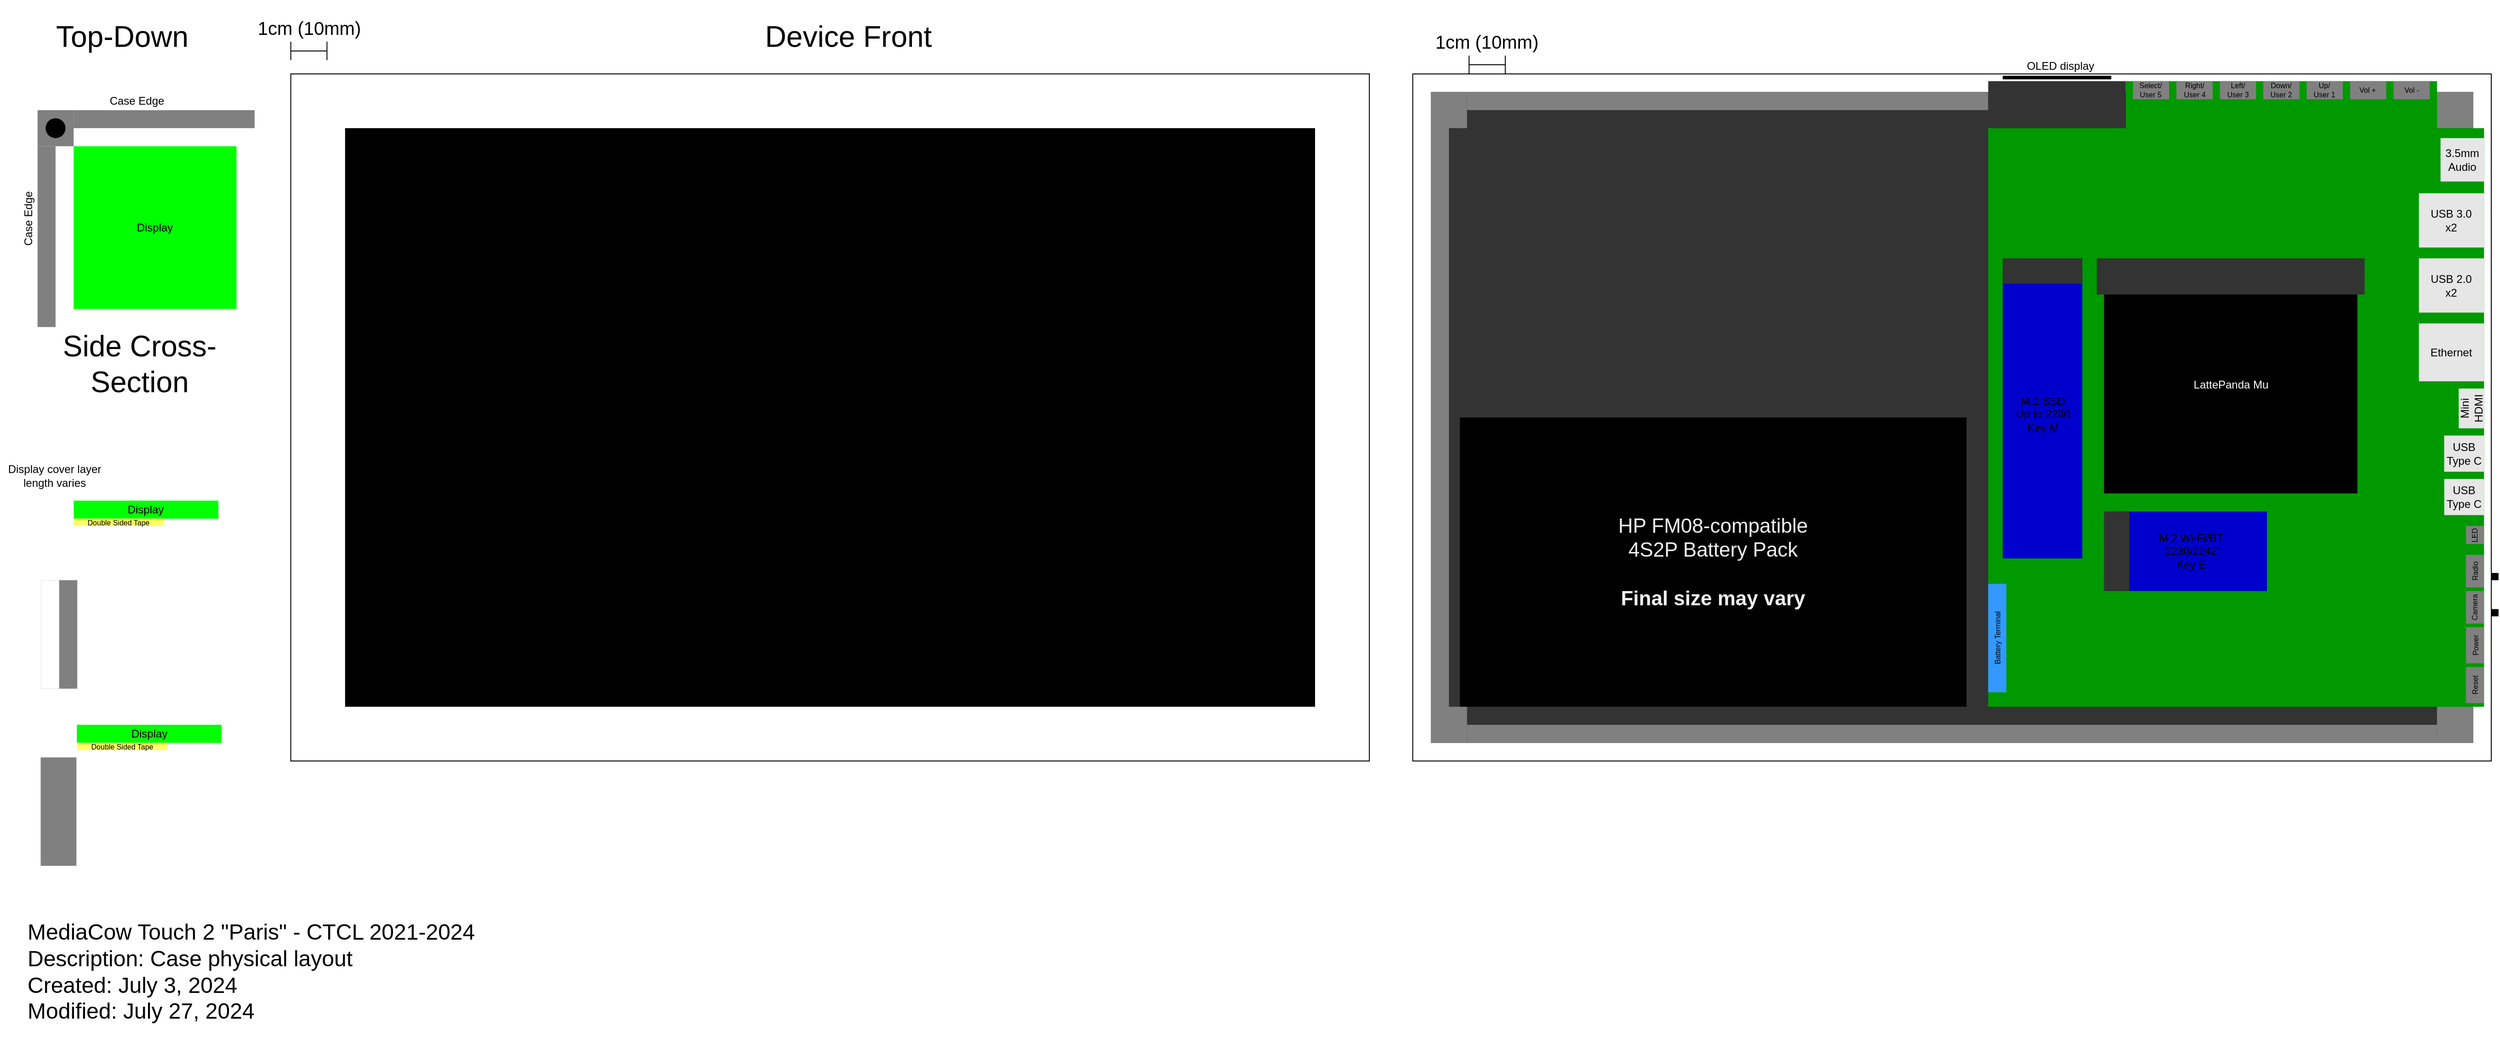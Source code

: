 <mxfile version="24.7.5">
  <diagram id="sjDEf0ka3ngV4-eLp2Dp" name="Page-1">
    <mxGraphModel dx="1366" dy="802" grid="1" gridSize="3.937" guides="1" tooltips="1" connect="1" arrows="1" fold="1" page="1" pageScale="1" pageWidth="3300" pageHeight="2339" math="0" shadow="0">
      <root>
        <mxCell id="0" />
        <mxCell id="1" parent="0" />
        <mxCell id="7w7LLnlyoQXhub0B3FJ9-29" value="" style="rounded=0;whiteSpace=wrap;html=1;fillColor=#000000;strokeColor=none;" vertex="1" parent="1">
          <mxGeometry x="2740.16" y="700.8" width="15.75" height="7.87" as="geometry" />
        </mxCell>
        <mxCell id="7w7LLnlyoQXhub0B3FJ9-9" value="" style="rounded=0;whiteSpace=wrap;html=1;fillColor=#000000;strokeColor=none;" vertex="1" parent="1">
          <mxGeometry x="2740.16" y="740.16" width="15.75" height="7.87" as="geometry" />
        </mxCell>
        <mxCell id="Ktaa94lfEQGM7eoMUssp-1" value="" style="rounded=0;whiteSpace=wrap;html=1;strokeColor=default;fillColor=#FFFFFF;movable=0;resizable=0;rotatable=0;deletable=0;editable=0;locked=1;connectable=0;" parent="1" vertex="1">
          <mxGeometry x="1574.8" y="157.487" width="1173.226" height="748.03" as="geometry" />
        </mxCell>
        <mxCell id="5Y6CiFaYAmU3wzSWvNBA-23" value="" style="rounded=0;whiteSpace=wrap;html=1;strokeColor=none;fillColor=#333333;movable=0;resizable=0;rotatable=0;deletable=0;editable=0;locked=1;connectable=0;" parent="1" vertex="1">
          <mxGeometry x="1594.48" y="177.16" width="1133.86" height="708.64" as="geometry" />
        </mxCell>
        <mxCell id="ZqZUOxo1uFlssc3ZESOp-2" value="Top-Down" style="text;html=1;align=center;verticalAlign=middle;whiteSpace=wrap;rounded=0;fontSize=32;" parent="1" vertex="1">
          <mxGeometry x="65.58" y="77.47" width="210" height="80" as="geometry" />
        </mxCell>
        <mxCell id="ZqZUOxo1uFlssc3ZESOp-4" value="" style="shape=crossbar;whiteSpace=wrap;html=1;rounded=1;" parent="1" vertex="1">
          <mxGeometry x="354.33" y="122.48" width="39.37" height="20" as="geometry" />
        </mxCell>
        <mxCell id="ZqZUOxo1uFlssc3ZESOp-5" value="&lt;div style=&quot;font-size: 20px;&quot;&gt;1cm (10mm)&lt;/div&gt;" style="text;html=1;align=center;verticalAlign=middle;whiteSpace=wrap;rounded=0;fontSize=20;" parent="1" vertex="1">
          <mxGeometry x="316.68" y="92.48" width="114.68" height="30" as="geometry" />
        </mxCell>
        <mxCell id="ZqZUOxo1uFlssc3ZESOp-8" value="" style="rounded=0;whiteSpace=wrap;html=1;strokeColor=none;fillColor=#808080;" parent="1" vertex="1">
          <mxGeometry x="78.74" y="196.85" width="39.37" height="39.37" as="geometry" />
        </mxCell>
        <mxCell id="ZqZUOxo1uFlssc3ZESOp-9" value="" style="rounded=0;whiteSpace=wrap;html=1;strokeColor=none;fillColor=#808080;" parent="1" vertex="1">
          <mxGeometry x="118.11" y="196.85" width="196.85" height="19.69" as="geometry" />
        </mxCell>
        <mxCell id="ZqZUOxo1uFlssc3ZESOp-10" value="" style="ellipse;whiteSpace=wrap;html=1;fillColor=#000000;strokeColor=none;" parent="1" vertex="1">
          <mxGeometry x="87.6" y="205.71" width="21.653" height="21.653" as="geometry" />
        </mxCell>
        <mxCell id="ZqZUOxo1uFlssc3ZESOp-11" value="" style="rounded=0;whiteSpace=wrap;html=1;strokeColor=none;fillColor=#808080;" parent="1" vertex="1">
          <mxGeometry x="78.74" y="236.22" width="19.69" height="196.84" as="geometry" />
        </mxCell>
        <mxCell id="ZqZUOxo1uFlssc3ZESOp-16" value="Case Edge" style="rounded=0;whiteSpace=wrap;html=1;fillColor=#FFFFFF;strokeColor=none;fontColor=#000000;" parent="1" vertex="1">
          <mxGeometry x="59.05" y="177.17" width="255.9" height="19.69" as="geometry" />
        </mxCell>
        <mxCell id="ZqZUOxo1uFlssc3ZESOp-17" value="Case Edge" style="rounded=0;whiteSpace=wrap;html=1;fillColor=#FFFFFF;strokeColor=none;horizontal=0;fontColor=#000000;" parent="1" vertex="1">
          <mxGeometry x="59.05" y="196.85" width="19.7" height="236.22" as="geometry" />
        </mxCell>
        <mxCell id="ZqZUOxo1uFlssc3ZESOp-18" value="Display" style="rounded=0;whiteSpace=wrap;html=1;fillColor=#00FF00;strokeColor=none;fontColor=#000000;" parent="1" vertex="1">
          <mxGeometry x="118.11" y="236.22" width="177.16" height="177.17" as="geometry" />
        </mxCell>
        <mxCell id="ZqZUOxo1uFlssc3ZESOp-22" value="Side Cross-Section" style="text;html=1;align=center;verticalAlign=middle;whiteSpace=wrap;rounded=0;fontSize=32;" parent="1" vertex="1">
          <mxGeometry x="85.27" y="433.07" width="210" height="80" as="geometry" />
        </mxCell>
        <mxCell id="ZqZUOxo1uFlssc3ZESOp-33" value="" style="rounded=0;whiteSpace=wrap;html=1;strokeColor=none;fillColor=#FFFFFF;" parent="1" vertex="1">
          <mxGeometry x="63.225" y="858.24" width="78.27" height="7.87" as="geometry" />
        </mxCell>
        <mxCell id="ZqZUOxo1uFlssc3ZESOp-36" value="" style="rounded=0;whiteSpace=wrap;html=1;strokeColor=none;fillColor=#FFFFFF;" parent="1" vertex="1">
          <mxGeometry x="63.01" y="866.14" width="19.22" height="153.54" as="geometry" />
        </mxCell>
        <mxCell id="ZqZUOxo1uFlssc3ZESOp-41" value="Display cover layer&lt;br&gt;l&lt;span style=&quot;background-color: initial;&quot;&gt;ength varies&lt;/span&gt;" style="text;html=1;align=center;verticalAlign=middle;whiteSpace=wrap;rounded=0;" parent="1" vertex="1">
          <mxGeometry x="38.21" y="580.24" width="119.05" height="30" as="geometry" />
        </mxCell>
        <mxCell id="ZqZUOxo1uFlssc3ZESOp-57" value="" style="rounded=0;whiteSpace=wrap;html=1;strokeColor=default;fillColor=#FFFFFF;" parent="1" vertex="1">
          <mxGeometry x="354.33" y="157.47" width="1173.226" height="748.03" as="geometry" />
        </mxCell>
        <mxCell id="ZqZUOxo1uFlssc3ZESOp-59" value="" style="rounded=0;whiteSpace=wrap;html=1;fillColor=#000000;strokeColor=none;" parent="1" vertex="1">
          <mxGeometry x="413.385" y="216.535" width="1055.116" height="629.92" as="geometry" />
        </mxCell>
        <mxCell id="ZqZUOxo1uFlssc3ZESOp-60" value="Device Front" style="text;html=1;align=center;verticalAlign=middle;whiteSpace=wrap;rounded=0;fontSize=32;" parent="1" vertex="1">
          <mxGeometry x="855.625" y="77.475" width="210" height="80" as="geometry" />
        </mxCell>
        <mxCell id="ZqZUOxo1uFlssc3ZESOp-61" value="" style="rounded=0;whiteSpace=wrap;html=1;strokeColor=none;fillColor=#FFFFFF;" parent="1" vertex="1">
          <mxGeometry x="63" y="1019.66" width="216.53" height="19.69" as="geometry" />
        </mxCell>
        <mxCell id="ZqZUOxo1uFlssc3ZESOp-64" value="" style="rounded=0;whiteSpace=wrap;html=1;strokeColor=none;fillColor=#808080;" parent="1" vertex="1">
          <mxGeometry x="82.22" y="901.56" width="38.91" height="118.1" as="geometry" />
        </mxCell>
        <mxCell id="5Y6CiFaYAmU3wzSWvNBA-1" value="" style="rounded=0;whiteSpace=wrap;html=1;strokeColor=none;fillColor=#FFFFFF;" parent="1" vertex="1">
          <mxGeometry x="58.6" y="610.235" width="78.27" height="7.87" as="geometry" />
        </mxCell>
        <mxCell id="5Y6CiFaYAmU3wzSWvNBA-3" value="" style="rounded=0;whiteSpace=wrap;html=1;strokeColor=none;fillColor=#FFFFFF;" parent="1" vertex="1">
          <mxGeometry x="62.99" y="681.095" width="19.685" height="145.669" as="geometry" />
        </mxCell>
        <mxCell id="5Y6CiFaYAmU3wzSWvNBA-4" value="Display" style="rounded=0;whiteSpace=wrap;html=1;strokeColor=none;fillColor=#00FF00;fontColor=#000000;" parent="1" vertex="1">
          <mxGeometry x="118.115" y="622.045" width="157.48" height="19.69" as="geometry" />
        </mxCell>
        <mxCell id="5Y6CiFaYAmU3wzSWvNBA-5" value="" style="rounded=0;whiteSpace=wrap;html=1;strokeColor=none;fillColor=#FFFFFF;" parent="1" vertex="1">
          <mxGeometry x="78.75" y="622.05" width="39.37" height="35.44" as="geometry" />
        </mxCell>
        <mxCell id="5Y6CiFaYAmU3wzSWvNBA-6" value="" style="rounded=0;whiteSpace=wrap;html=1;strokeColor=none;fillColor=#FFFFFF;" parent="1" vertex="1">
          <mxGeometry x="118.115" y="649.605" width="157.48" height="7.874" as="geometry" />
        </mxCell>
        <mxCell id="5Y6CiFaYAmU3wzSWvNBA-7" value="" style="rounded=0;whiteSpace=wrap;html=1;strokeColor=none;fillColor=#FFFFFF;" parent="1" vertex="1">
          <mxGeometry x="62.995" y="826.765" width="216.53" height="19.69" as="geometry" />
        </mxCell>
        <mxCell id="5Y6CiFaYAmU3wzSWvNBA-8" value="" style="rounded=0;whiteSpace=wrap;html=1;strokeColor=none;fillColor=#808080;" parent="1" vertex="1">
          <mxGeometry x="82.677" y="708.67" width="39.37" height="118.11" as="geometry" />
        </mxCell>
        <mxCell id="5Y6CiFaYAmU3wzSWvNBA-14" value="" style="rounded=0;whiteSpace=wrap;html=1;strokeColor=none;fillColor=#808080;" parent="1" vertex="1">
          <mxGeometry x="1594.475" y="177.155" width="39.37" height="39.37" as="geometry" />
        </mxCell>
        <mxCell id="5Y6CiFaYAmU3wzSWvNBA-15" value="" style="rounded=0;whiteSpace=wrap;html=1;strokeColor=none;fillColor=#808080;" parent="1" vertex="1">
          <mxGeometry x="2688.97" y="177.15" width="39.37" height="39.37" as="geometry" />
        </mxCell>
        <mxCell id="5Y6CiFaYAmU3wzSWvNBA-17" value="" style="rounded=0;whiteSpace=wrap;html=1;strokeColor=none;fillColor=#808080;" parent="1" vertex="1">
          <mxGeometry x="1594.48" y="846.43" width="39.37" height="39.37" as="geometry" />
        </mxCell>
        <mxCell id="5Y6CiFaYAmU3wzSWvNBA-20" value="" style="rounded=0;whiteSpace=wrap;html=1;strokeColor=none;fillColor=#808080;" parent="1" vertex="1">
          <mxGeometry x="2688.977" y="846.437" width="39.37" height="39.37" as="geometry" />
        </mxCell>
        <mxCell id="5Y6CiFaYAmU3wzSWvNBA-24" value="" style="rounded=0;whiteSpace=wrap;html=1;fillColor=#009900;strokeColor=none;fontColor=#000000;fontSize=32;movable=0;resizable=0;rotatable=0;deletable=0;editable=0;locked=1;connectable=0;" parent="1" vertex="1">
          <mxGeometry x="2200.78" y="216.54" width="539.37" height="629.92" as="geometry" />
        </mxCell>
        <mxCell id="5Y6CiFaYAmU3wzSWvNBA-25" value="" style="rounded=0;whiteSpace=wrap;html=1;strokeColor=none;fillColor=#FFFFFF;" parent="1" vertex="1">
          <mxGeometry x="82.68" y="708.66" width="19.69" height="118.12" as="geometry" />
        </mxCell>
        <mxCell id="5Y6CiFaYAmU3wzSWvNBA-26" value="" style="rounded=0;whiteSpace=wrap;html=1;strokeColor=none;fillColor=#808080;" parent="1" vertex="1">
          <mxGeometry x="1633.86" y="177.16" width="566.92" height="19.69" as="geometry" />
        </mxCell>
        <mxCell id="5Y6CiFaYAmU3wzSWvNBA-27" value="" style="rounded=0;whiteSpace=wrap;html=1;strokeColor=none;fillColor=#808080;" parent="1" vertex="1">
          <mxGeometry x="1633.857" y="866.107" width="1055.12" height="19.69" as="geometry" />
        </mxCell>
        <mxCell id="5Y6CiFaYAmU3wzSWvNBA-28" value="" style="rounded=0;whiteSpace=wrap;html=1;strokeColor=none;fillColor=#808080;" parent="1" vertex="1">
          <mxGeometry x="1594.48" y="216.52" width="19.68" height="629.93" as="geometry" />
        </mxCell>
        <mxCell id="5Y6CiFaYAmU3wzSWvNBA-32" value="USB 3.0&lt;div&gt;x2&lt;/div&gt;" style="rounded=0;whiteSpace=wrap;html=1;strokeColor=none;fillColor=#E6E6E6;" parent="1" vertex="1">
          <mxGeometry x="2669.29" y="287.4" width="70.866" height="59.055" as="geometry" />
        </mxCell>
        <mxCell id="5Y6CiFaYAmU3wzSWvNBA-37" value="USB &lt;br&gt;Type C" style="rounded=0;whiteSpace=wrap;html=1;strokeColor=none;fillColor=#E6E6E6;" parent="1" vertex="1">
          <mxGeometry x="2696.854" y="598.424" width="43.307" height="39.37" as="geometry" />
        </mxCell>
        <mxCell id="5Y6CiFaYAmU3wzSWvNBA-42" value="M.2 SSD&lt;div&gt;Up to 2280&lt;br&gt;Key M&lt;/div&gt;" style="rounded=0;whiteSpace=wrap;html=1;strokeColor=none;fillColor=#0000CC;" parent="1" vertex="1">
          <mxGeometry x="2216.54" y="370.08" width="86.614" height="314.96" as="geometry" />
        </mxCell>
        <mxCell id="5Y6CiFaYAmU3wzSWvNBA-35" value="LattePanda Mu" style="rounded=0;whiteSpace=wrap;html=1;strokeColor=none;fillColor=#000000;fontColor=#FFFFFF;" parent="1" vertex="1">
          <mxGeometry x="2326.77" y="377.95" width="275.59" height="236.22" as="geometry" />
        </mxCell>
        <mxCell id="5Y6CiFaYAmU3wzSWvNBA-36" value="" style="rounded=0;whiteSpace=wrap;html=1;align=center;verticalAlign=middle;fontFamily=Helvetica;fontSize=12;fontColor=default;fillColor=#333333;strokeColor=none;" parent="1" vertex="1">
          <mxGeometry x="2318.9" y="358.275" width="291.338" height="39.37" as="geometry" />
        </mxCell>
        <mxCell id="5Y6CiFaYAmU3wzSWvNBA-46" value="" style="rounded=0;whiteSpace=wrap;html=1;align=center;verticalAlign=middle;fontFamily=Helvetica;fontSize=12;fontColor=default;fillColor=#333333;strokeColor=none;" parent="1" vertex="1">
          <mxGeometry x="2216.536" y="358.27" width="86.614" height="27.559" as="geometry" />
        </mxCell>
        <mxCell id="5Y6CiFaYAmU3wzSWvNBA-47" value="Battery Terminal" style="rounded=0;whiteSpace=wrap;html=1;fillColor=#3399FF;strokeColor=none;fontColor=#000000;fontSize=8;horizontal=0;" parent="1" vertex="1">
          <mxGeometry x="2200.78" y="712.6" width="19.69" height="118.11" as="geometry" />
        </mxCell>
        <mxCell id="5Y6CiFaYAmU3wzSWvNBA-69" value="M.2 Wi-Fi/BT&lt;div&gt;2230/2242&lt;/div&gt;&lt;div&gt;Key E&lt;/div&gt;" style="rounded=0;whiteSpace=wrap;html=1;strokeColor=none;fillColor=#0000CC;" parent="1" vertex="1">
          <mxGeometry x="2338.589" y="633.857" width="165.354" height="86.614" as="geometry" />
        </mxCell>
        <mxCell id="5Y6CiFaYAmU3wzSWvNBA-68" value="" style="rounded=0;whiteSpace=wrap;html=1;align=center;verticalAlign=middle;fontFamily=Helvetica;fontSize=12;fontColor=default;fillColor=#333333;strokeColor=none;" parent="1" vertex="1">
          <mxGeometry x="2326.775" y="633.857" width="27.559" height="86.614" as="geometry" />
        </mxCell>
        <mxCell id="5Y6CiFaYAmU3wzSWvNBA-76" value="USB 2.0&lt;div&gt;x2&lt;/div&gt;" style="rounded=0;whiteSpace=wrap;html=1;strokeColor=none;fillColor=#E6E6E6;" parent="1" vertex="1">
          <mxGeometry x="2669.294" y="358.274" width="70.866" height="59.055" as="geometry" />
        </mxCell>
        <mxCell id="pe4Gr2BjXZW_dXRISGPZ-1" value="Mini HDMI" style="rounded=0;whiteSpace=wrap;html=1;strokeColor=none;fillColor=#E6E6E6;horizontal=0;" parent="1" vertex="1">
          <mxGeometry x="2712.58" y="500" width="27.49" height="43.31" as="geometry" />
        </mxCell>
        <mxCell id="pe4Gr2BjXZW_dXRISGPZ-2" value="Ethernet" style="rounded=0;whiteSpace=wrap;html=1;strokeColor=none;fillColor=#E6E6E6;" parent="1" vertex="1">
          <mxGeometry x="2669.281" y="429.123" width="70.866" height="62.992" as="geometry" />
        </mxCell>
        <mxCell id="pe4Gr2BjXZW_dXRISGPZ-3" value="" style="shape=crossbar;whiteSpace=wrap;html=1;rounded=1;" parent="1" vertex="1">
          <mxGeometry x="1636.077" y="137.477" width="39.37" height="20" as="geometry" />
        </mxCell>
        <mxCell id="pe4Gr2BjXZW_dXRISGPZ-4" value="&lt;div style=&quot;font-size: 20px;&quot;&gt;1cm (10mm)&lt;/div&gt;" style="text;html=1;align=center;verticalAlign=middle;whiteSpace=wrap;rounded=0;fontSize=20;" parent="1" vertex="1">
          <mxGeometry x="1598.427" y="107.477" width="114.68" height="30" as="geometry" />
        </mxCell>
        <mxCell id="7prb03X9llE7ADNdywQI-1" value="MediaCow Touch 2 &quot;Paris&quot; - CTCL 2021-2024&lt;br style=&quot;font-size: 24px;&quot;&gt;Description: Case physical layout&lt;br style=&quot;font-size: 24px;&quot;&gt;&lt;div style=&quot;font-size: 24px;&quot;&gt;Created: July 3, 2024&lt;/div&gt;&lt;div style=&quot;font-size: 24px;&quot;&gt;Modified: July 27&lt;span style=&quot;background-color: initial;&quot;&gt;, 2024&lt;/span&gt;&lt;/div&gt;" style="text;html=1;align=left;verticalAlign=top;whiteSpace=wrap;rounded=0;fontSize=24;" parent="1" vertex="1">
          <mxGeometry x="66.35" y="1070.86" width="563.57" height="133.86" as="geometry" />
        </mxCell>
        <mxCell id="7w7LLnlyoQXhub0B3FJ9-1" value="USB &lt;br&gt;Type C" style="rounded=0;whiteSpace=wrap;html=1;strokeColor=none;fillColor=#E6E6E6;" vertex="1" parent="1">
          <mxGeometry x="2696.761" y="551.181" width="43.307" height="39.37" as="geometry" />
        </mxCell>
        <mxCell id="7w7LLnlyoQXhub0B3FJ9-3" value="3.5mm&lt;div&gt;Audio&lt;/div&gt;" style="rounded=0;whiteSpace=wrap;html=1;strokeColor=none;fillColor=#E6E6E6;" vertex="1" parent="1">
          <mxGeometry x="2692.827" y="227.366" width="47.244" height="47.244" as="geometry" />
        </mxCell>
        <mxCell id="7w7LLnlyoQXhub0B3FJ9-5" value="Double Sided Tape" style="rounded=0;whiteSpace=wrap;html=1;strokeColor=none;fillColor=#FFFF66;fontSize=8;" vertex="1" parent="1">
          <mxGeometry x="118.12" y="641.73" width="98.42" height="7.87" as="geometry" />
        </mxCell>
        <mxCell id="7w7LLnlyoQXhub0B3FJ9-8" value="" style="rounded=0;whiteSpace=wrap;html=1;fillColor=#009900;strokeColor=none;fontColor=#000000;fontSize=32;movable=1;resizable=1;rotatable=1;deletable=1;editable=1;locked=0;connectable=1;" vertex="1" parent="1">
          <mxGeometry x="2350.39" y="165.35" width="338.58" height="51.19" as="geometry" />
        </mxCell>
        <mxCell id="7w7LLnlyoQXhub0B3FJ9-18" value="" style="rounded=0;whiteSpace=wrap;html=1;fillColor=#000000;strokeColor=none;" vertex="1" parent="1">
          <mxGeometry x="2216.53" y="159.448" width="118.11" height="3.94" as="geometry" />
        </mxCell>
        <mxCell id="7w7LLnlyoQXhub0B3FJ9-21" value="OLED display" style="text;html=1;align=center;verticalAlign=middle;whiteSpace=wrap;rounded=0;" vertex="1" parent="1">
          <mxGeometry x="2236.15" y="140.94" width="86.62" height="16.5" as="geometry" />
        </mxCell>
        <mxCell id="7w7LLnlyoQXhub0B3FJ9-23" value="Radio" style="rounded=0;whiteSpace=wrap;html=1;strokeColor=none;fillColor=#808080;fontSize=8;horizontal=0;" vertex="1" parent="1">
          <mxGeometry x="2720.38" y="681.1" width="19.69" height="35.44" as="geometry" />
        </mxCell>
        <mxCell id="7w7LLnlyoQXhub0B3FJ9-30" value="Camera" style="rounded=0;whiteSpace=wrap;html=1;strokeColor=none;fillColor=#808080;fontSize=8;horizontal=0;" vertex="1" parent="1">
          <mxGeometry x="2720.47" y="720.47" width="19.69" height="35.44" as="geometry" />
        </mxCell>
        <mxCell id="7w7LLnlyoQXhub0B3FJ9-35" value="Vol -" style="rounded=0;whiteSpace=wrap;html=1;strokeColor=none;fillColor=#808080;fontSize=8;" vertex="1" parent="1">
          <mxGeometry x="2641.654" y="165.384" width="39.37" height="19.69" as="geometry" />
        </mxCell>
        <mxCell id="7w7LLnlyoQXhub0B3FJ9-37" value="Vol +" style="rounded=0;whiteSpace=wrap;html=1;strokeColor=none;fillColor=#808080;fontSize=8;" vertex="1" parent="1">
          <mxGeometry x="2594.411" y="165.371" width="39.37" height="19.69" as="geometry" />
        </mxCell>
        <mxCell id="7w7LLnlyoQXhub0B3FJ9-39" value="Reset" style="rounded=0;whiteSpace=wrap;html=1;strokeColor=none;fillColor=#808080;fontSize=8;horizontal=0;" vertex="1" parent="1">
          <mxGeometry x="2720.39" y="803.15" width="19.68" height="39.38" as="geometry" />
        </mxCell>
        <mxCell id="7w7LLnlyoQXhub0B3FJ9-41" value="Power" style="rounded=0;whiteSpace=wrap;html=1;strokeColor=none;fillColor=#808080;fontSize=8;horizontal=0;" vertex="1" parent="1">
          <mxGeometry x="2720.47" y="759.84" width="19.68" height="39.38" as="geometry" />
        </mxCell>
        <mxCell id="7w7LLnlyoQXhub0B3FJ9-42" value="Up/&lt;div&gt;User 1&lt;/div&gt;" style="rounded=0;whiteSpace=wrap;html=1;strokeColor=none;fillColor=#808080;fontSize=8;" vertex="1" parent="1">
          <mxGeometry x="2547.168" y="165.378" width="39.37" height="19.69" as="geometry" />
        </mxCell>
        <mxCell id="7w7LLnlyoQXhub0B3FJ9-43" value="Left/&lt;div&gt;User 3&lt;/div&gt;" style="rounded=0;whiteSpace=wrap;html=1;strokeColor=none;fillColor=#808080;fontSize=8;" vertex="1" parent="1">
          <mxGeometry x="2452.755" y="165.355" width="39.37" height="19.69" as="geometry" />
        </mxCell>
        <mxCell id="7w7LLnlyoQXhub0B3FJ9-44" value="Down/&lt;div&gt;User 2&lt;/div&gt;" style="rounded=0;whiteSpace=wrap;html=1;strokeColor=none;fillColor=#808080;fontSize=8;" vertex="1" parent="1">
          <mxGeometry x="2499.995" y="165.375" width="39.37" height="19.69" as="geometry" />
        </mxCell>
        <mxCell id="7w7LLnlyoQXhub0B3FJ9-45" value="Right/&lt;div&gt;User 4&lt;/div&gt;" style="rounded=0;whiteSpace=wrap;html=1;strokeColor=none;fillColor=#808080;fontSize=8;" vertex="1" parent="1">
          <mxGeometry x="2405.512" y="165.382" width="39.37" height="19.69" as="geometry" />
        </mxCell>
        <mxCell id="7w7LLnlyoQXhub0B3FJ9-46" value="Select/&lt;div&gt;User 5&lt;/div&gt;" style="rounded=0;whiteSpace=wrap;html=1;strokeColor=none;fillColor=#808080;fontSize=8;" vertex="1" parent="1">
          <mxGeometry x="2358.189" y="165.379" width="39.37" height="19.69" as="geometry" />
        </mxCell>
        <mxCell id="7w7LLnlyoQXhub0B3FJ9-47" value="LED" style="rounded=0;whiteSpace=wrap;html=1;strokeColor=none;fillColor=#808080;fontSize=8;horizontal=0;" vertex="1" parent="1">
          <mxGeometry x="2720.47" y="649.6" width="19.69" height="19.7" as="geometry" />
        </mxCell>
        <mxCell id="7w7LLnlyoQXhub0B3FJ9-48" value="&lt;span style=&quot;color: rgb(240, 240, 240); font-size: 22px;&quot;&gt;HP FM08-compatible&lt;br&gt;4S2P Battery Pack&lt;br&gt;&lt;br&gt;&lt;b&gt;&lt;font style=&quot;font-size: 22px;&quot;&gt;Final size may vary&lt;/font&gt;&lt;/b&gt;&lt;/span&gt;" style="rounded=0;whiteSpace=wrap;html=1;fillColor=#000000;strokeColor=none;fontColor=#FFFFFF;" vertex="1" parent="1">
          <mxGeometry x="1625.98" y="531.48" width="551.18" height="314.95" as="geometry" />
        </mxCell>
        <mxCell id="7w7LLnlyoQXhub0B3FJ9-49" value="Display" style="rounded=0;whiteSpace=wrap;html=1;strokeColor=none;fillColor=#00FF00;fontColor=#000000;" vertex="1" parent="1">
          <mxGeometry x="121.582" y="866.112" width="157.48" height="19.69" as="geometry" />
        </mxCell>
        <mxCell id="7w7LLnlyoQXhub0B3FJ9-50" value="" style="rounded=0;whiteSpace=wrap;html=1;strokeColor=none;fillColor=#FFFFFF;" vertex="1" parent="1">
          <mxGeometry x="82.217" y="866.117" width="39.37" height="35.44" as="geometry" />
        </mxCell>
        <mxCell id="7w7LLnlyoQXhub0B3FJ9-51" value="" style="rounded=0;whiteSpace=wrap;html=1;strokeColor=none;fillColor=#FFFFFF;" vertex="1" parent="1">
          <mxGeometry x="121.582" y="893.672" width="157.48" height="7.874" as="geometry" />
        </mxCell>
        <mxCell id="7w7LLnlyoQXhub0B3FJ9-52" value="Double Sided Tape" style="rounded=0;whiteSpace=wrap;html=1;strokeColor=none;fillColor=#FFFF66;fontSize=8;" vertex="1" parent="1">
          <mxGeometry x="121.587" y="885.797" width="98.42" height="7.87" as="geometry" />
        </mxCell>
        <mxCell id="7w7LLnlyoQXhub0B3FJ9-54" value="" style="rounded=0;whiteSpace=wrap;html=1;strokeColor=none;fillColor=#333333;" vertex="1" parent="1">
          <mxGeometry x="2200.78" y="165.35" width="149.61" height="51.19" as="geometry" />
        </mxCell>
      </root>
    </mxGraphModel>
  </diagram>
</mxfile>

